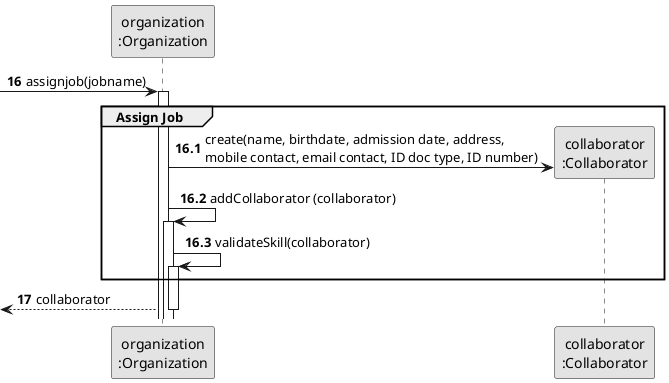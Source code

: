 @startuml
skinparam monochrome true
skinparam packageStyle rectangle
skinparam shadowing false

participant "organization\n:Organization" as ORG
participant "collaborator\n:Collaborator" as COLABORADOR

autonumber 16
-> ORG: assignjob(jobname)

autonumber 16.1
activate ORG
    group Assign Job

        ORG -> COLABORADOR**: create(name, birthdate, admission date, address, \nmobile contact, email contact, ID doc type, ID number)
        ORG -> ORG: addCollaborator (collaborator)

        activate ORG
            ORG -> ORG: validateSkill(collaborator)
            activate ORG
    end

    autonumber 17
    <-- ORG : collaborator
deactivate ORG


@enduml